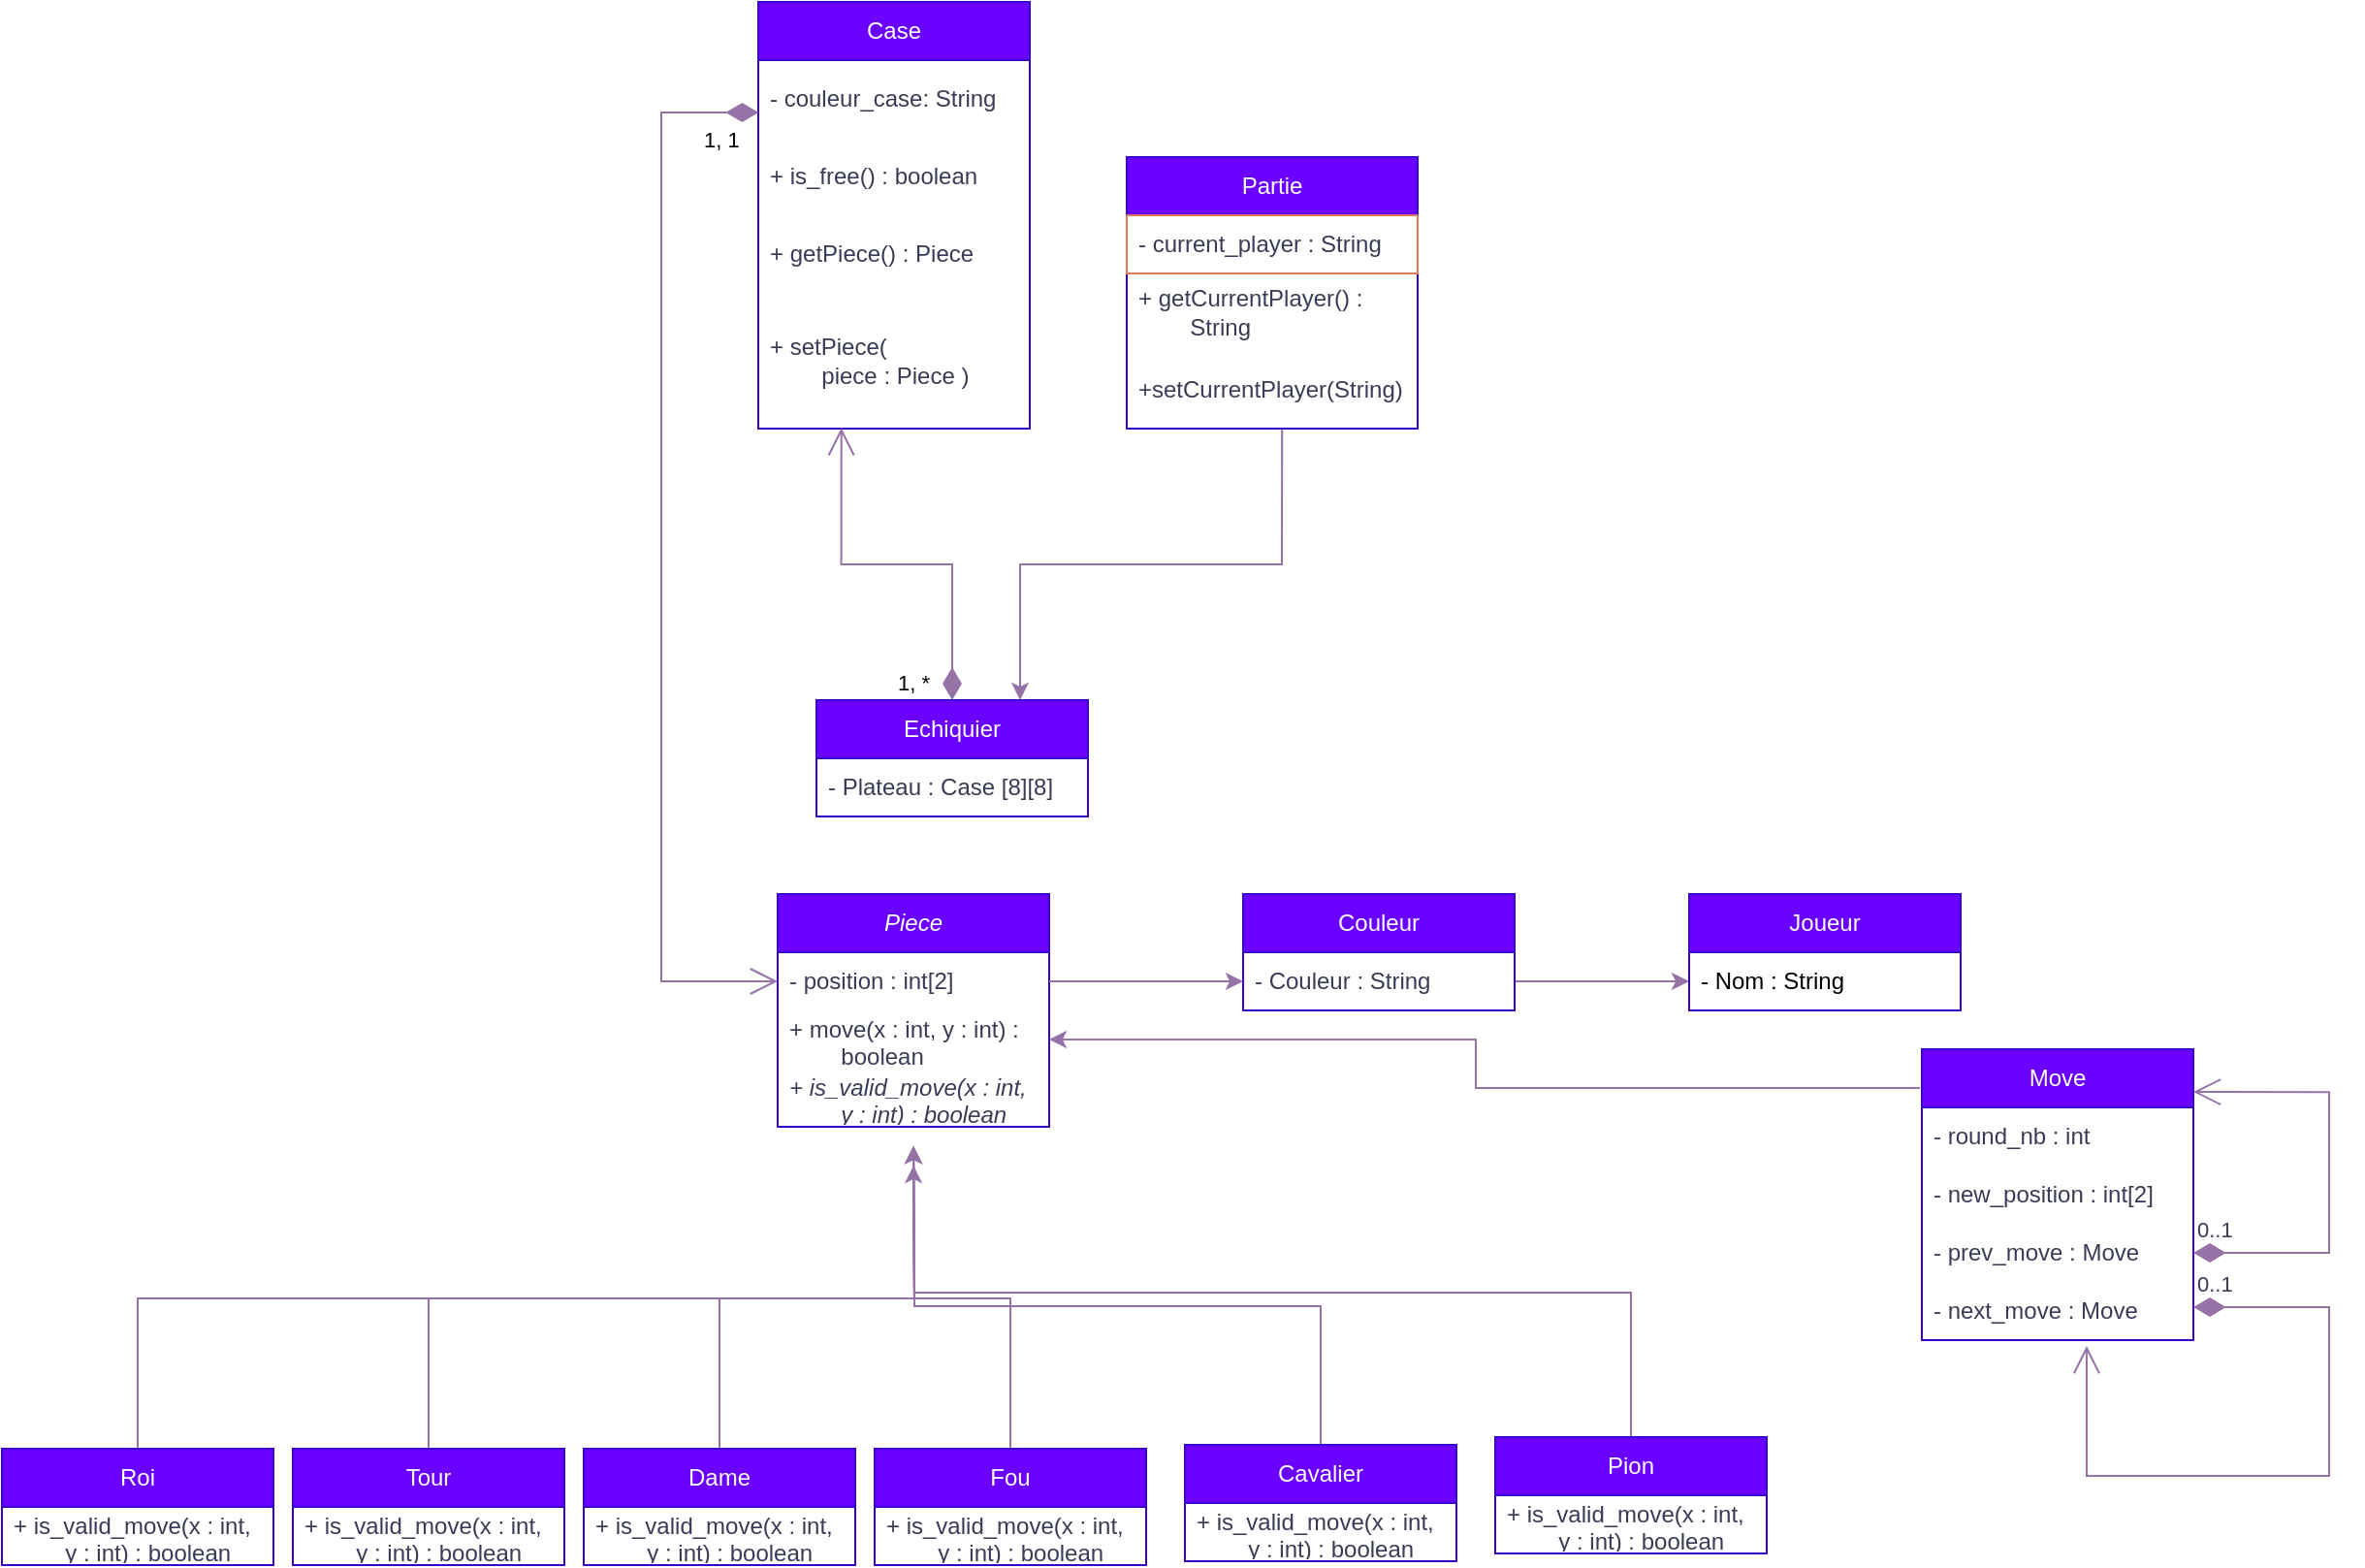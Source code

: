 <mxfile version="27.0.3">
  <diagram name="Page-1" id="sRfou3OoeG-b3gayTd13">
    <mxGraphModel dx="2262" dy="1336" grid="1" gridSize="10" guides="1" tooltips="1" connect="1" arrows="1" fold="1" page="1" pageScale="1" pageWidth="827" pageHeight="1169" math="0" shadow="0">
      <root>
        <mxCell id="0" />
        <mxCell id="1" parent="0" />
        <mxCell id="uNADeWqpGI-RBYRrRzgx-45" value="Partie" style="swimlane;fontStyle=0;childLayout=stackLayout;horizontal=1;startSize=30;horizontalStack=0;resizeParent=1;resizeParentMax=0;resizeLast=0;collapsible=1;marginBottom=0;whiteSpace=wrap;html=1;labelBackgroundColor=none;fillColor=#6a00ff;fontColor=#ffffff;strokeColor=#3700CC;" parent="1" vertex="1">
          <mxGeometry x="840" y="220" width="150" height="140" as="geometry">
            <mxRectangle x="430" y="1090" width="70" height="30" as="alternateBounds" />
          </mxGeometry>
        </mxCell>
        <mxCell id="uNADeWqpGI-RBYRrRzgx-46" value="- current_player : String" style="text;strokeColor=#E07A5F;fillColor=none;align=left;verticalAlign=middle;spacingLeft=4;spacingRight=4;overflow=hidden;points=[[0,0.5],[1,0.5]];portConstraint=eastwest;rotatable=0;whiteSpace=wrap;html=1;labelBackgroundColor=none;fontColor=#393C56;" parent="uNADeWqpGI-RBYRrRzgx-45" vertex="1">
          <mxGeometry y="30" width="150" height="30" as="geometry" />
        </mxCell>
        <mxCell id="nii3DwcwY6-oPxwdLl7k-23" value="+ getCurrentPlayer() : &lt;span style=&quot;white-space: pre;&quot;&gt;&#x9;&lt;/span&gt;String" style="text;strokeColor=none;fillColor=none;align=left;verticalAlign=middle;spacingLeft=4;spacingRight=4;overflow=hidden;points=[[0,0.5],[1,0.5]];portConstraint=eastwest;rotatable=0;whiteSpace=wrap;html=1;labelBackgroundColor=none;fontColor=#393C56;" parent="uNADeWqpGI-RBYRrRzgx-45" vertex="1">
          <mxGeometry y="60" width="150" height="40" as="geometry" />
        </mxCell>
        <mxCell id="nii3DwcwY6-oPxwdLl7k-24" value="+setCurrentPlayer(String)&amp;nbsp;" style="text;strokeColor=none;fillColor=none;align=left;verticalAlign=middle;spacingLeft=4;spacingRight=4;overflow=hidden;points=[[0,0.5],[1,0.5]];portConstraint=eastwest;rotatable=0;whiteSpace=wrap;html=1;labelBackgroundColor=none;fontColor=#393C56;" parent="uNADeWqpGI-RBYRrRzgx-45" vertex="1">
          <mxGeometry y="100" width="150" height="40" as="geometry" />
        </mxCell>
        <mxCell id="CUG4OZb4yTPgz_jlSPcF-22" style="edgeStyle=orthogonalEdgeStyle;rounded=0;orthogonalLoop=1;jettySize=auto;html=1;exitX=1;exitY=0.5;exitDx=0;exitDy=0;entryX=0;entryY=0.5;entryDx=0;entryDy=0;labelBackgroundColor=none;fontColor=default;strokeColor=#9673a6;fillColor=#e1d5e7;" parent="1" source="uNADeWqpGI-RBYRrRzgx-52" target="uNADeWqpGI-RBYRrRzgx-48" edge="1">
          <mxGeometry relative="1" as="geometry">
            <mxPoint x="1090" y="540" as="targetPoint" />
          </mxGeometry>
        </mxCell>
        <mxCell id="uNADeWqpGI-RBYRrRzgx-47" value="Joueur" style="swimlane;fontStyle=0;childLayout=stackLayout;horizontal=1;startSize=30;horizontalStack=0;resizeParent=1;resizeParentMax=0;resizeLast=0;collapsible=1;marginBottom=0;whiteSpace=wrap;html=1;labelBackgroundColor=none;fillColor=#6a00ff;strokeColor=#3700CC;fontColor=#ffffff;" parent="1" vertex="1">
          <mxGeometry x="1130" y="600" width="140" height="60" as="geometry">
            <mxRectangle x="710" y="1530" width="80" height="30" as="alternateBounds" />
          </mxGeometry>
        </mxCell>
        <mxCell id="uNADeWqpGI-RBYRrRzgx-48" value="- Nom : String" style="text;align=left;verticalAlign=middle;spacingLeft=4;spacingRight=4;overflow=hidden;points=[[0,0.5],[1,0.5]];portConstraint=eastwest;rotatable=0;whiteSpace=wrap;html=1;labelBackgroundColor=none;" parent="uNADeWqpGI-RBYRrRzgx-47" vertex="1">
          <mxGeometry y="30" width="140" height="30" as="geometry" />
        </mxCell>
        <mxCell id="uNADeWqpGI-RBYRrRzgx-49" value="&lt;div&gt;Echiquier&lt;/div&gt;" style="swimlane;fontStyle=0;childLayout=stackLayout;horizontal=1;startSize=30;horizontalStack=0;resizeParent=1;resizeParentMax=0;resizeLast=0;collapsible=1;marginBottom=0;whiteSpace=wrap;html=1;labelBackgroundColor=none;fillColor=#6a00ff;fontColor=#ffffff;strokeColor=#3700CC;" parent="1" vertex="1">
          <mxGeometry x="680" y="500" width="140" height="60" as="geometry">
            <mxRectangle x="430" y="1340" width="90" height="30" as="alternateBounds" />
          </mxGeometry>
        </mxCell>
        <mxCell id="uNADeWqpGI-RBYRrRzgx-50" value="- Plateau : Case [8][8]" style="text;strokeColor=none;fillColor=none;align=left;verticalAlign=middle;spacingLeft=4;spacingRight=4;overflow=hidden;points=[[0,0.5],[1,0.5]];portConstraint=eastwest;rotatable=0;whiteSpace=wrap;html=1;labelBackgroundColor=none;fontColor=#393C56;" parent="uNADeWqpGI-RBYRrRzgx-49" vertex="1">
          <mxGeometry y="30" width="140" height="30" as="geometry" />
        </mxCell>
        <mxCell id="uNADeWqpGI-RBYRrRzgx-51" value="Couleur" style="swimlane;fontStyle=0;childLayout=stackLayout;horizontal=1;startSize=30;horizontalStack=0;resizeParent=1;resizeParentMax=0;resizeLast=0;collapsible=1;marginBottom=0;whiteSpace=wrap;html=1;labelBackgroundColor=none;fillColor=#6a00ff;fontColor=#ffffff;strokeColor=#3700CC;" parent="1" vertex="1">
          <mxGeometry x="900" y="600" width="140" height="60" as="geometry">
            <mxRectangle x="710" y="1430" width="80" height="30" as="alternateBounds" />
          </mxGeometry>
        </mxCell>
        <mxCell id="uNADeWqpGI-RBYRrRzgx-52" value="- Couleur : String" style="text;strokeColor=none;fillColor=none;align=left;verticalAlign=middle;spacingLeft=4;spacingRight=4;overflow=hidden;points=[[0,0.5],[1,0.5]];portConstraint=eastwest;rotatable=0;whiteSpace=wrap;html=1;labelBackgroundColor=none;fontColor=#393C56;" parent="uNADeWqpGI-RBYRrRzgx-51" vertex="1">
          <mxGeometry y="30" width="140" height="30" as="geometry" />
        </mxCell>
        <mxCell id="CUG4OZb4yTPgz_jlSPcF-17" style="edgeStyle=orthogonalEdgeStyle;rounded=0;orthogonalLoop=1;jettySize=auto;html=1;exitX=0.5;exitY=0;exitDx=0;exitDy=0;labelBackgroundColor=none;fontColor=default;strokeColor=#9673a6;fillColor=#e1d5e7;" parent="1" source="uNADeWqpGI-RBYRrRzgx-53" edge="1">
          <mxGeometry relative="1" as="geometry">
            <mxPoint x="730" y="730" as="targetPoint" />
          </mxGeometry>
        </mxCell>
        <mxCell id="uNADeWqpGI-RBYRrRzgx-53" value="Pion" style="swimlane;fontStyle=0;childLayout=stackLayout;horizontal=1;startSize=30;horizontalStack=0;resizeParent=1;resizeParentMax=0;resizeLast=0;collapsible=1;marginBottom=0;whiteSpace=wrap;html=1;labelBackgroundColor=none;fillColor=#6a00ff;fontColor=#ffffff;strokeColor=#3700CC;" parent="1" vertex="1">
          <mxGeometry x="1030" y="880" width="140" height="60" as="geometry" />
        </mxCell>
        <mxCell id="nii3DwcwY6-oPxwdLl7k-18" value="+ is_valid_move(&lt;span style=&quot;white-space: pre;&quot;&gt;x : int,&lt;/span&gt;&lt;div&gt;&lt;span style=&quot;white-space: pre;&quot;&gt;&lt;span style=&quot;white-space: pre;&quot;&gt;&#x9;&lt;/span&gt;y : int) : boolean&lt;/span&gt;&lt;/div&gt;" style="text;strokeColor=none;fillColor=none;align=left;verticalAlign=middle;spacingLeft=4;spacingRight=4;overflow=hidden;points=[[0,0.5],[1,0.5]];portConstraint=eastwest;rotatable=0;whiteSpace=wrap;html=1;labelBackgroundColor=none;fontColor=#393C56;" parent="uNADeWqpGI-RBYRrRzgx-53" vertex="1">
          <mxGeometry y="30" width="140" height="30" as="geometry" />
        </mxCell>
        <mxCell id="CUG4OZb4yTPgz_jlSPcF-15" style="edgeStyle=orthogonalEdgeStyle;rounded=0;orthogonalLoop=1;jettySize=auto;html=1;exitX=0.5;exitY=0;exitDx=0;exitDy=0;labelBackgroundColor=none;fontColor=default;strokeColor=#9673a6;fillColor=#e1d5e7;" parent="1" source="uNADeWqpGI-RBYRrRzgx-59" edge="1">
          <mxGeometry relative="1" as="geometry">
            <mxPoint x="730" y="730" as="targetPoint" />
          </mxGeometry>
        </mxCell>
        <mxCell id="uNADeWqpGI-RBYRrRzgx-59" value="Fou" style="swimlane;fontStyle=0;childLayout=stackLayout;horizontal=1;startSize=30;horizontalStack=0;resizeParent=1;resizeParentMax=0;resizeLast=0;collapsible=1;marginBottom=0;whiteSpace=wrap;html=1;labelBackgroundColor=none;fillColor=#6a00ff;fontColor=#ffffff;strokeColor=#3700CC;" parent="1" vertex="1">
          <mxGeometry x="710" y="886" width="140" height="60" as="geometry">
            <mxRectangle x="450" y="1790" width="60" height="30" as="alternateBounds" />
          </mxGeometry>
        </mxCell>
        <mxCell id="nii3DwcwY6-oPxwdLl7k-16" value="+ is_valid_move(&lt;span style=&quot;white-space: pre;&quot;&gt;x : int,&lt;/span&gt;&lt;div&gt;&lt;span style=&quot;white-space: pre;&quot;&gt;&lt;span style=&quot;white-space: pre;&quot;&gt;&#x9;&lt;/span&gt;y : int) : boolean&lt;/span&gt;&lt;/div&gt;" style="text;strokeColor=none;fillColor=none;align=left;verticalAlign=middle;spacingLeft=4;spacingRight=4;overflow=hidden;points=[[0,0.5],[1,0.5]];portConstraint=eastwest;rotatable=0;whiteSpace=wrap;html=1;labelBackgroundColor=none;fontColor=#393C56;" parent="uNADeWqpGI-RBYRrRzgx-59" vertex="1">
          <mxGeometry y="30" width="140" height="30" as="geometry" />
        </mxCell>
        <mxCell id="CUG4OZb4yTPgz_jlSPcF-18" style="edgeStyle=orthogonalEdgeStyle;rounded=0;orthogonalLoop=1;jettySize=auto;html=1;exitX=0.5;exitY=0;exitDx=0;exitDy=0;labelBackgroundColor=none;fontColor=default;strokeColor=#9673a6;fillColor=#e1d5e7;" parent="1" source="uNADeWqpGI-RBYRrRzgx-61" edge="1">
          <mxGeometry relative="1" as="geometry">
            <mxPoint x="730" y="730" as="targetPoint" />
          </mxGeometry>
        </mxCell>
        <mxCell id="uNADeWqpGI-RBYRrRzgx-61" value="Tour" style="swimlane;fontStyle=0;childLayout=stackLayout;horizontal=1;startSize=30;horizontalStack=0;resizeParent=1;resizeParentMax=0;resizeLast=0;collapsible=1;marginBottom=0;whiteSpace=wrap;html=1;labelBackgroundColor=none;fillColor=#6a00ff;fontColor=#ffffff;strokeColor=#3700CC;" parent="1" vertex="1">
          <mxGeometry x="410" y="886" width="140" height="60" as="geometry" />
        </mxCell>
        <mxCell id="nii3DwcwY6-oPxwdLl7k-14" value="+ is_valid_move(&lt;span style=&quot;white-space: pre;&quot;&gt;x : int,&lt;/span&gt;&lt;div&gt;&lt;span style=&quot;white-space: pre;&quot;&gt;&lt;span style=&quot;white-space: pre;&quot;&gt;&#x9;&lt;/span&gt;y : int) : boolean&lt;/span&gt;&lt;/div&gt;" style="text;strokeColor=none;fillColor=none;align=left;verticalAlign=middle;spacingLeft=4;spacingRight=4;overflow=hidden;points=[[0,0.5],[1,0.5]];portConstraint=eastwest;rotatable=0;whiteSpace=wrap;html=1;labelBackgroundColor=none;fontColor=#393C56;" parent="uNADeWqpGI-RBYRrRzgx-61" vertex="1">
          <mxGeometry y="30" width="140" height="30" as="geometry" />
        </mxCell>
        <mxCell id="uNADeWqpGI-RBYRrRzgx-65" value="&lt;i&gt;Piece&lt;/i&gt;" style="swimlane;fontStyle=0;childLayout=stackLayout;horizontal=1;startSize=30;horizontalStack=0;resizeParent=1;resizeParentMax=0;resizeLast=0;collapsible=1;marginBottom=0;whiteSpace=wrap;html=1;labelBackgroundColor=none;fillColor=#6a00ff;fontColor=#ffffff;strokeColor=#3700CC;" parent="1" vertex="1">
          <mxGeometry x="660" y="600" width="140" height="120" as="geometry">
            <mxRectangle x="430" y="1420" width="70" height="30" as="alternateBounds" />
          </mxGeometry>
        </mxCell>
        <mxCell id="uNADeWqpGI-RBYRrRzgx-66" value="- position : int[2]" style="text;fillColor=none;align=left;verticalAlign=middle;spacingLeft=4;spacingRight=4;overflow=hidden;points=[[0,0.5],[1,0.5]];portConstraint=eastwest;rotatable=0;whiteSpace=wrap;html=1;labelBackgroundColor=none;fontColor=#393C56;" parent="uNADeWqpGI-RBYRrRzgx-65" vertex="1">
          <mxGeometry y="30" width="140" height="30" as="geometry" />
        </mxCell>
        <mxCell id="uNADeWqpGI-RBYRrRzgx-67" value="+ move(x : int, y : int) : &lt;span style=&quot;white-space: pre;&quot;&gt;&#x9;&lt;/span&gt;boolean" style="text;strokeColor=none;fillColor=none;align=left;verticalAlign=middle;spacingLeft=4;spacingRight=4;overflow=hidden;points=[[0,0.5],[1,0.5]];portConstraint=eastwest;rotatable=0;whiteSpace=wrap;html=1;labelBackgroundColor=none;fontColor=#393C56;" parent="uNADeWqpGI-RBYRrRzgx-65" vertex="1">
          <mxGeometry y="60" width="140" height="30" as="geometry" />
        </mxCell>
        <mxCell id="nii3DwcwY6-oPxwdLl7k-12" value="&lt;i&gt;+ is_valid_move(x : int, &lt;span style=&quot;white-space: pre;&quot;&gt;&#x9;&lt;/span&gt;y : int) : boolean&lt;/i&gt;" style="text;strokeColor=none;fillColor=none;align=left;verticalAlign=middle;spacingLeft=4;spacingRight=4;overflow=hidden;points=[[0,0.5],[1,0.5]];portConstraint=eastwest;rotatable=0;whiteSpace=wrap;html=1;labelBackgroundColor=none;fontColor=#393C56;" parent="uNADeWqpGI-RBYRrRzgx-65" vertex="1">
          <mxGeometry y="90" width="140" height="30" as="geometry" />
        </mxCell>
        <mxCell id="CUG4OZb4yTPgz_jlSPcF-14" style="edgeStyle=orthogonalEdgeStyle;rounded=0;orthogonalLoop=1;jettySize=auto;html=1;exitX=0.5;exitY=0;exitDx=0;exitDy=0;labelBackgroundColor=none;fontColor=default;strokeColor=#9673a6;fillColor=#e1d5e7;" parent="1" source="uNADeWqpGI-RBYRrRzgx-68" edge="1">
          <mxGeometry relative="1" as="geometry">
            <mxPoint x="730" y="730" as="targetPoint" />
          </mxGeometry>
        </mxCell>
        <mxCell id="uNADeWqpGI-RBYRrRzgx-68" value="Dame" style="swimlane;fontStyle=0;childLayout=stackLayout;horizontal=1;startSize=30;horizontalStack=0;resizeParent=1;resizeParentMax=0;resizeLast=0;collapsible=1;marginBottom=0;whiteSpace=wrap;html=1;labelBackgroundColor=none;fillColor=#6a00ff;fontColor=#ffffff;strokeColor=#3700CC;" parent="1" vertex="1">
          <mxGeometry x="560" y="886" width="140" height="60" as="geometry" />
        </mxCell>
        <mxCell id="nii3DwcwY6-oPxwdLl7k-15" value="+ is_valid_move(&lt;span style=&quot;white-space: pre;&quot;&gt;x : int,&lt;/span&gt;&lt;div&gt;&lt;span style=&quot;white-space: pre;&quot;&gt;&lt;span style=&quot;white-space: pre;&quot;&gt;&#x9;&lt;/span&gt;y : int) : boolean&lt;/span&gt;&lt;/div&gt;" style="text;strokeColor=none;fillColor=none;align=left;verticalAlign=middle;spacingLeft=4;spacingRight=4;overflow=hidden;points=[[0,0.5],[1,0.5]];portConstraint=eastwest;rotatable=0;whiteSpace=wrap;html=1;labelBackgroundColor=none;fontColor=#393C56;" parent="uNADeWqpGI-RBYRrRzgx-68" vertex="1">
          <mxGeometry y="30" width="140" height="30" as="geometry" />
        </mxCell>
        <mxCell id="uNADeWqpGI-RBYRrRzgx-76" value="" style="endArrow=classic;html=1;rounded=0;exitX=1;exitY=0.5;exitDx=0;exitDy=0;entryX=0;entryY=0.5;entryDx=0;entryDy=0;labelBackgroundColor=none;fontColor=default;strokeColor=#9673a6;fillColor=#e1d5e7;" parent="1" source="uNADeWqpGI-RBYRrRzgx-66" target="uNADeWqpGI-RBYRrRzgx-52" edge="1">
          <mxGeometry width="50" height="50" relative="1" as="geometry">
            <mxPoint x="920" y="620" as="sourcePoint" />
            <mxPoint x="890" y="700" as="targetPoint" />
          </mxGeometry>
        </mxCell>
        <mxCell id="THYFo9BnQNtCBT56ciCu-29" value="Case" style="swimlane;fontStyle=0;childLayout=stackLayout;horizontal=1;startSize=30;horizontalStack=0;resizeParent=1;resizeParentMax=0;resizeLast=0;collapsible=1;marginBottom=0;whiteSpace=wrap;html=1;labelBackgroundColor=none;fillColor=#6a00ff;fontColor=#ffffff;strokeColor=#3700CC;" parent="1" vertex="1">
          <mxGeometry x="650" y="140" width="140" height="220" as="geometry">
            <mxRectangle x="430" y="1180" width="70" height="30" as="alternateBounds" />
          </mxGeometry>
        </mxCell>
        <mxCell id="THYFo9BnQNtCBT56ciCu-30" value="- couleur_case: String" style="text;fillColor=none;align=left;verticalAlign=middle;spacingLeft=4;spacingRight=4;overflow=hidden;points=[[0,0.5],[1,0.5]];portConstraint=eastwest;rotatable=0;whiteSpace=wrap;html=1;labelBackgroundColor=none;fontColor=#393C56;" parent="THYFo9BnQNtCBT56ciCu-29" vertex="1">
          <mxGeometry y="30" width="140" height="40" as="geometry" />
        </mxCell>
        <mxCell id="uNADeWqpGI-RBYRrRzgx-103" value="+ is_free() : boolean" style="text;strokeColor=none;fillColor=none;align=left;verticalAlign=middle;spacingLeft=4;spacingRight=4;overflow=hidden;points=[[0,0.5],[1,0.5]];portConstraint=eastwest;rotatable=0;whiteSpace=wrap;html=1;labelBackgroundColor=none;fontColor=#393C56;" parent="THYFo9BnQNtCBT56ciCu-29" vertex="1">
          <mxGeometry y="70" width="140" height="40" as="geometry" />
        </mxCell>
        <mxCell id="nii3DwcwY6-oPxwdLl7k-20" value="+ getPiece() : Piece" style="text;strokeColor=none;fillColor=none;align=left;verticalAlign=middle;spacingLeft=4;spacingRight=4;overflow=hidden;points=[[0,0.5],[1,0.5]];portConstraint=eastwest;rotatable=0;whiteSpace=wrap;html=1;labelBackgroundColor=none;fontColor=#393C56;" parent="THYFo9BnQNtCBT56ciCu-29" vertex="1">
          <mxGeometry y="110" width="140" height="40" as="geometry" />
        </mxCell>
        <mxCell id="nii3DwcwY6-oPxwdLl7k-21" value="+ setPiece(&lt;div&gt;&lt;span style=&quot;white-space: pre;&quot;&gt;&#x9;&lt;/span&gt;piece : Piece )&lt;/div&gt;" style="text;strokeColor=none;fillColor=none;align=left;verticalAlign=middle;spacingLeft=4;spacingRight=4;overflow=hidden;points=[[0,0.5],[1,0.5]];portConstraint=eastwest;rotatable=0;whiteSpace=wrap;html=1;labelBackgroundColor=none;fontColor=#393C56;" parent="THYFo9BnQNtCBT56ciCu-29" vertex="1">
          <mxGeometry y="150" width="140" height="70" as="geometry" />
        </mxCell>
        <mxCell id="CUG4OZb4yTPgz_jlSPcF-16" style="edgeStyle=orthogonalEdgeStyle;rounded=0;orthogonalLoop=1;jettySize=auto;html=1;exitX=0.5;exitY=0;exitDx=0;exitDy=0;labelBackgroundColor=none;fontColor=default;strokeColor=#9673a6;fillColor=#e1d5e7;" parent="1" source="uNADeWqpGI-RBYRrRzgx-63" edge="1">
          <mxGeometry relative="1" as="geometry">
            <mxPoint x="730" y="740" as="targetPoint" />
          </mxGeometry>
        </mxCell>
        <mxCell id="uNADeWqpGI-RBYRrRzgx-63" value="Cavalier" style="swimlane;fontStyle=0;childLayout=stackLayout;horizontal=1;startSize=30;horizontalStack=0;resizeParent=1;resizeParentMax=0;resizeLast=0;collapsible=1;marginBottom=0;whiteSpace=wrap;html=1;labelBackgroundColor=none;fillColor=#6a00ff;fontColor=#ffffff;strokeColor=#3700CC;" parent="1" vertex="1">
          <mxGeometry x="870" y="884" width="140" height="60" as="geometry" />
        </mxCell>
        <mxCell id="nii3DwcwY6-oPxwdLl7k-17" value="+ is_valid_move(&lt;span style=&quot;white-space: pre;&quot;&gt;x : int,&lt;/span&gt;&lt;div&gt;&lt;span style=&quot;white-space: pre;&quot;&gt;&lt;span style=&quot;white-space: pre;&quot;&gt;&#x9;&lt;/span&gt;y : int) : boolean&lt;/span&gt;&lt;/div&gt;" style="text;strokeColor=none;fillColor=none;align=left;verticalAlign=middle;spacingLeft=4;spacingRight=4;overflow=hidden;points=[[0,0.5],[1,0.5]];portConstraint=eastwest;rotatable=0;whiteSpace=wrap;html=1;labelBackgroundColor=none;fontColor=#393C56;" parent="uNADeWqpGI-RBYRrRzgx-63" vertex="1">
          <mxGeometry y="30" width="140" height="30" as="geometry" />
        </mxCell>
        <mxCell id="CUG4OZb4yTPgz_jlSPcF-11" style="edgeStyle=orthogonalEdgeStyle;rounded=0;orthogonalLoop=1;jettySize=auto;html=1;exitX=0.5;exitY=0;exitDx=0;exitDy=0;labelBackgroundColor=none;fontColor=default;strokeColor=#9673a6;fillColor=#e1d5e7;" parent="1" source="uNADeWqpGI-RBYRrRzgx-98" edge="1">
          <mxGeometry relative="1" as="geometry">
            <mxPoint x="730" y="730" as="targetPoint" />
          </mxGeometry>
        </mxCell>
        <mxCell id="uNADeWqpGI-RBYRrRzgx-98" value="Roi" style="swimlane;fontStyle=0;childLayout=stackLayout;horizontal=1;startSize=30;horizontalStack=0;resizeParent=1;resizeParentMax=0;resizeLast=0;collapsible=1;marginBottom=0;whiteSpace=wrap;html=1;labelBackgroundColor=none;fillColor=#6a00ff;fontColor=#ffffff;strokeColor=#3700CC;" parent="1" vertex="1">
          <mxGeometry x="260" y="886" width="140" height="60" as="geometry">
            <mxRectangle x="200" y="1660" width="60" height="30" as="alternateBounds" />
          </mxGeometry>
        </mxCell>
        <mxCell id="uNADeWqpGI-RBYRrRzgx-99" value="+ is_valid_move(&lt;span style=&quot;white-space: pre;&quot;&gt;x : int,&lt;/span&gt;&lt;div&gt;&lt;span style=&quot;white-space: pre;&quot;&gt;&lt;span style=&quot;white-space: pre;&quot;&gt;&#x9;&lt;/span&gt;y : int) : boolean&lt;/span&gt;&lt;/div&gt;" style="text;strokeColor=none;fillColor=none;align=left;verticalAlign=middle;spacingLeft=4;spacingRight=4;overflow=hidden;points=[[0,0.5],[1,0.5]];portConstraint=eastwest;rotatable=0;whiteSpace=wrap;html=1;labelBackgroundColor=none;fontColor=#393C56;" parent="uNADeWqpGI-RBYRrRzgx-98" vertex="1">
          <mxGeometry y="30" width="140" height="30" as="geometry" />
        </mxCell>
        <mxCell id="CUG4OZb4yTPgz_jlSPcF-1" value="1, *" style="endArrow=open;html=1;endSize=12;startArrow=diamondThin;startSize=14;startFill=1;edgeStyle=orthogonalEdgeStyle;align=left;verticalAlign=bottom;rounded=0;exitX=0.5;exitY=0;exitDx=0;exitDy=0;entryX=0.306;entryY=0.995;entryDx=0;entryDy=0;entryPerimeter=0;labelBackgroundColor=none;fontColor=default;strokeColor=#9673a6;fillColor=#e1d5e7;" parent="1" source="uNADeWqpGI-RBYRrRzgx-49" target="nii3DwcwY6-oPxwdLl7k-21" edge="1">
          <mxGeometry x="-1" y="30" relative="1" as="geometry">
            <mxPoint x="740" y="310" as="sourcePoint" />
            <mxPoint x="710" y="410" as="targetPoint" />
            <mxPoint as="offset" />
          </mxGeometry>
        </mxCell>
        <mxCell id="CUG4OZb4yTPgz_jlSPcF-10" value="1, 1" style="endArrow=open;html=1;endSize=12;startArrow=diamondThin;startSize=14;startFill=1;edgeStyle=orthogonalEdgeStyle;align=left;verticalAlign=bottom;rounded=0;exitX=0.001;exitY=0.676;exitDx=0;exitDy=0;exitPerimeter=0;entryX=0;entryY=0.5;entryDx=0;entryDy=0;labelBackgroundColor=none;fontColor=default;strokeColor=#9673a6;fillColor=#e1d5e7;" parent="1" source="THYFo9BnQNtCBT56ciCu-30" target="uNADeWqpGI-RBYRrRzgx-66" edge="1">
          <mxGeometry x="-0.738" y="20" relative="1" as="geometry">
            <mxPoint x="660" y="460" as="sourcePoint" />
            <mxPoint x="820" y="460" as="targetPoint" />
            <Array as="points">
              <mxPoint x="600" y="197" />
              <mxPoint x="600" y="645" />
            </Array>
            <mxPoint as="offset" />
          </mxGeometry>
        </mxCell>
        <mxCell id="nii3DwcwY6-oPxwdLl7k-25" value="" style="endArrow=classic;html=1;rounded=0;exitX=0.534;exitY=1.01;exitDx=0;exitDy=0;exitPerimeter=0;entryX=0.75;entryY=0;entryDx=0;entryDy=0;labelBackgroundColor=none;strokeColor=#9673a6;fontColor=default;fillColor=#e1d5e7;" parent="1" source="nii3DwcwY6-oPxwdLl7k-24" target="uNADeWqpGI-RBYRrRzgx-49" edge="1">
          <mxGeometry width="50" height="50" relative="1" as="geometry">
            <mxPoint x="980" y="400" as="sourcePoint" />
            <mxPoint x="820" y="410" as="targetPoint" />
            <Array as="points">
              <mxPoint x="920" y="430" />
              <mxPoint x="785" y="430" />
            </Array>
          </mxGeometry>
        </mxCell>
        <mxCell id="yJl5q6f1vZFSUKy6y-DV-5" value="Move" style="swimlane;fontStyle=0;childLayout=stackLayout;horizontal=1;startSize=30;horizontalStack=0;resizeParent=1;resizeParentMax=0;resizeLast=0;collapsible=1;marginBottom=0;whiteSpace=wrap;html=1;labelBackgroundColor=none;fillColor=#6a00ff;fontColor=#ffffff;strokeColor=#3700CC;" parent="1" vertex="1">
          <mxGeometry x="1250" y="680" width="140" height="150" as="geometry">
            <mxRectangle x="710" y="1530" width="80" height="30" as="alternateBounds" />
          </mxGeometry>
        </mxCell>
        <mxCell id="yJl5q6f1vZFSUKy6y-DV-6" value="- round_nb : int" style="text;strokeColor=none;fillColor=none;align=left;verticalAlign=middle;spacingLeft=4;spacingRight=4;overflow=hidden;points=[[0,0.5],[1,0.5]];portConstraint=eastwest;rotatable=0;whiteSpace=wrap;html=1;labelBackgroundColor=none;fontColor=#393C56;" parent="yJl5q6f1vZFSUKy6y-DV-5" vertex="1">
          <mxGeometry y="30" width="140" height="30" as="geometry" />
        </mxCell>
        <mxCell id="yJl5q6f1vZFSUKy6y-DV-7" value="- new_position : int[2]" style="text;strokeColor=none;fillColor=none;align=left;verticalAlign=middle;spacingLeft=4;spacingRight=4;overflow=hidden;points=[[0,0.5],[1,0.5]];portConstraint=eastwest;rotatable=0;whiteSpace=wrap;html=1;labelBackgroundColor=none;fontColor=#393C56;" parent="yJl5q6f1vZFSUKy6y-DV-5" vertex="1">
          <mxGeometry y="60" width="140" height="30" as="geometry" />
        </mxCell>
        <mxCell id="yJl5q6f1vZFSUKy6y-DV-8" value="- prev_move : Move" style="text;strokeColor=none;fillColor=none;align=left;verticalAlign=middle;spacingLeft=4;spacingRight=4;overflow=hidden;points=[[0,0.5],[1,0.5]];portConstraint=eastwest;rotatable=0;whiteSpace=wrap;html=1;labelBackgroundColor=none;fontColor=#393C56;" parent="yJl5q6f1vZFSUKy6y-DV-5" vertex="1">
          <mxGeometry y="90" width="140" height="30" as="geometry" />
        </mxCell>
        <mxCell id="yJl5q6f1vZFSUKy6y-DV-9" value="- next_move : Move" style="text;strokeColor=none;fillColor=none;align=left;verticalAlign=middle;spacingLeft=4;spacingRight=4;overflow=hidden;points=[[0,0.5],[1,0.5]];portConstraint=eastwest;rotatable=0;whiteSpace=wrap;html=1;labelBackgroundColor=none;fontColor=#393C56;" parent="yJl5q6f1vZFSUKy6y-DV-5" vertex="1">
          <mxGeometry y="120" width="140" height="30" as="geometry" />
        </mxCell>
        <mxCell id="yJl5q6f1vZFSUKy6y-DV-12" value="0..1" style="endArrow=open;html=1;endSize=12;startArrow=diamondThin;startSize=14;startFill=1;edgeStyle=orthogonalEdgeStyle;align=left;verticalAlign=bottom;rounded=0;strokeColor=#9673a6;fontColor=#393C56;fillColor=#e1d5e7;exitX=1;exitY=0.5;exitDx=0;exitDy=0;entryX=1;entryY=0.147;entryDx=0;entryDy=0;entryPerimeter=0;" parent="yJl5q6f1vZFSUKy6y-DV-5" source="yJl5q6f1vZFSUKy6y-DV-8" target="yJl5q6f1vZFSUKy6y-DV-5" edge="1">
          <mxGeometry x="-1" y="3" relative="1" as="geometry">
            <mxPoint x="-20" y="220" as="sourcePoint" />
            <mxPoint x="140" y="220" as="targetPoint" />
            <Array as="points">
              <mxPoint x="210" y="105" />
              <mxPoint x="210" y="22" />
            </Array>
          </mxGeometry>
        </mxCell>
        <mxCell id="yJl5q6f1vZFSUKy6y-DV-10" style="edgeStyle=orthogonalEdgeStyle;rounded=0;orthogonalLoop=1;jettySize=auto;html=1;exitX=-0.007;exitY=0.133;exitDx=0;exitDy=0;labelBackgroundColor=none;fontColor=default;strokeColor=#9673a6;exitPerimeter=0;fillColor=#e1d5e7;" parent="1" source="yJl5q6f1vZFSUKy6y-DV-5" target="uNADeWqpGI-RBYRrRzgx-67" edge="1">
          <mxGeometry relative="1" as="geometry">
            <mxPoint x="1140" y="655" as="targetPoint" />
            <mxPoint x="1050" y="655" as="sourcePoint" />
            <Array as="points">
              <mxPoint x="1020" y="700" />
              <mxPoint x="1020" y="675" />
            </Array>
          </mxGeometry>
        </mxCell>
        <mxCell id="yJl5q6f1vZFSUKy6y-DV-13" value="0..1" style="endArrow=open;html=1;endSize=12;startArrow=diamondThin;startSize=14;startFill=1;edgeStyle=orthogonalEdgeStyle;align=left;verticalAlign=bottom;rounded=0;strokeColor=#9673a6;fontColor=#393C56;fillColor=#e1d5e7;exitX=1;exitY=0.5;exitDx=0;exitDy=0;entryX=0.607;entryY=1.1;entryDx=0;entryDy=0;entryPerimeter=0;" parent="1" target="yJl5q6f1vZFSUKy6y-DV-9" edge="1">
          <mxGeometry x="-1" y="3" relative="1" as="geometry">
            <mxPoint x="1390" y="813" as="sourcePoint" />
            <mxPoint x="1330" y="890" as="targetPoint" />
            <Array as="points">
              <mxPoint x="1460" y="813" />
              <mxPoint x="1460" y="900" />
              <mxPoint x="1335" y="900" />
            </Array>
            <mxPoint as="offset" />
          </mxGeometry>
        </mxCell>
      </root>
    </mxGraphModel>
  </diagram>
</mxfile>
